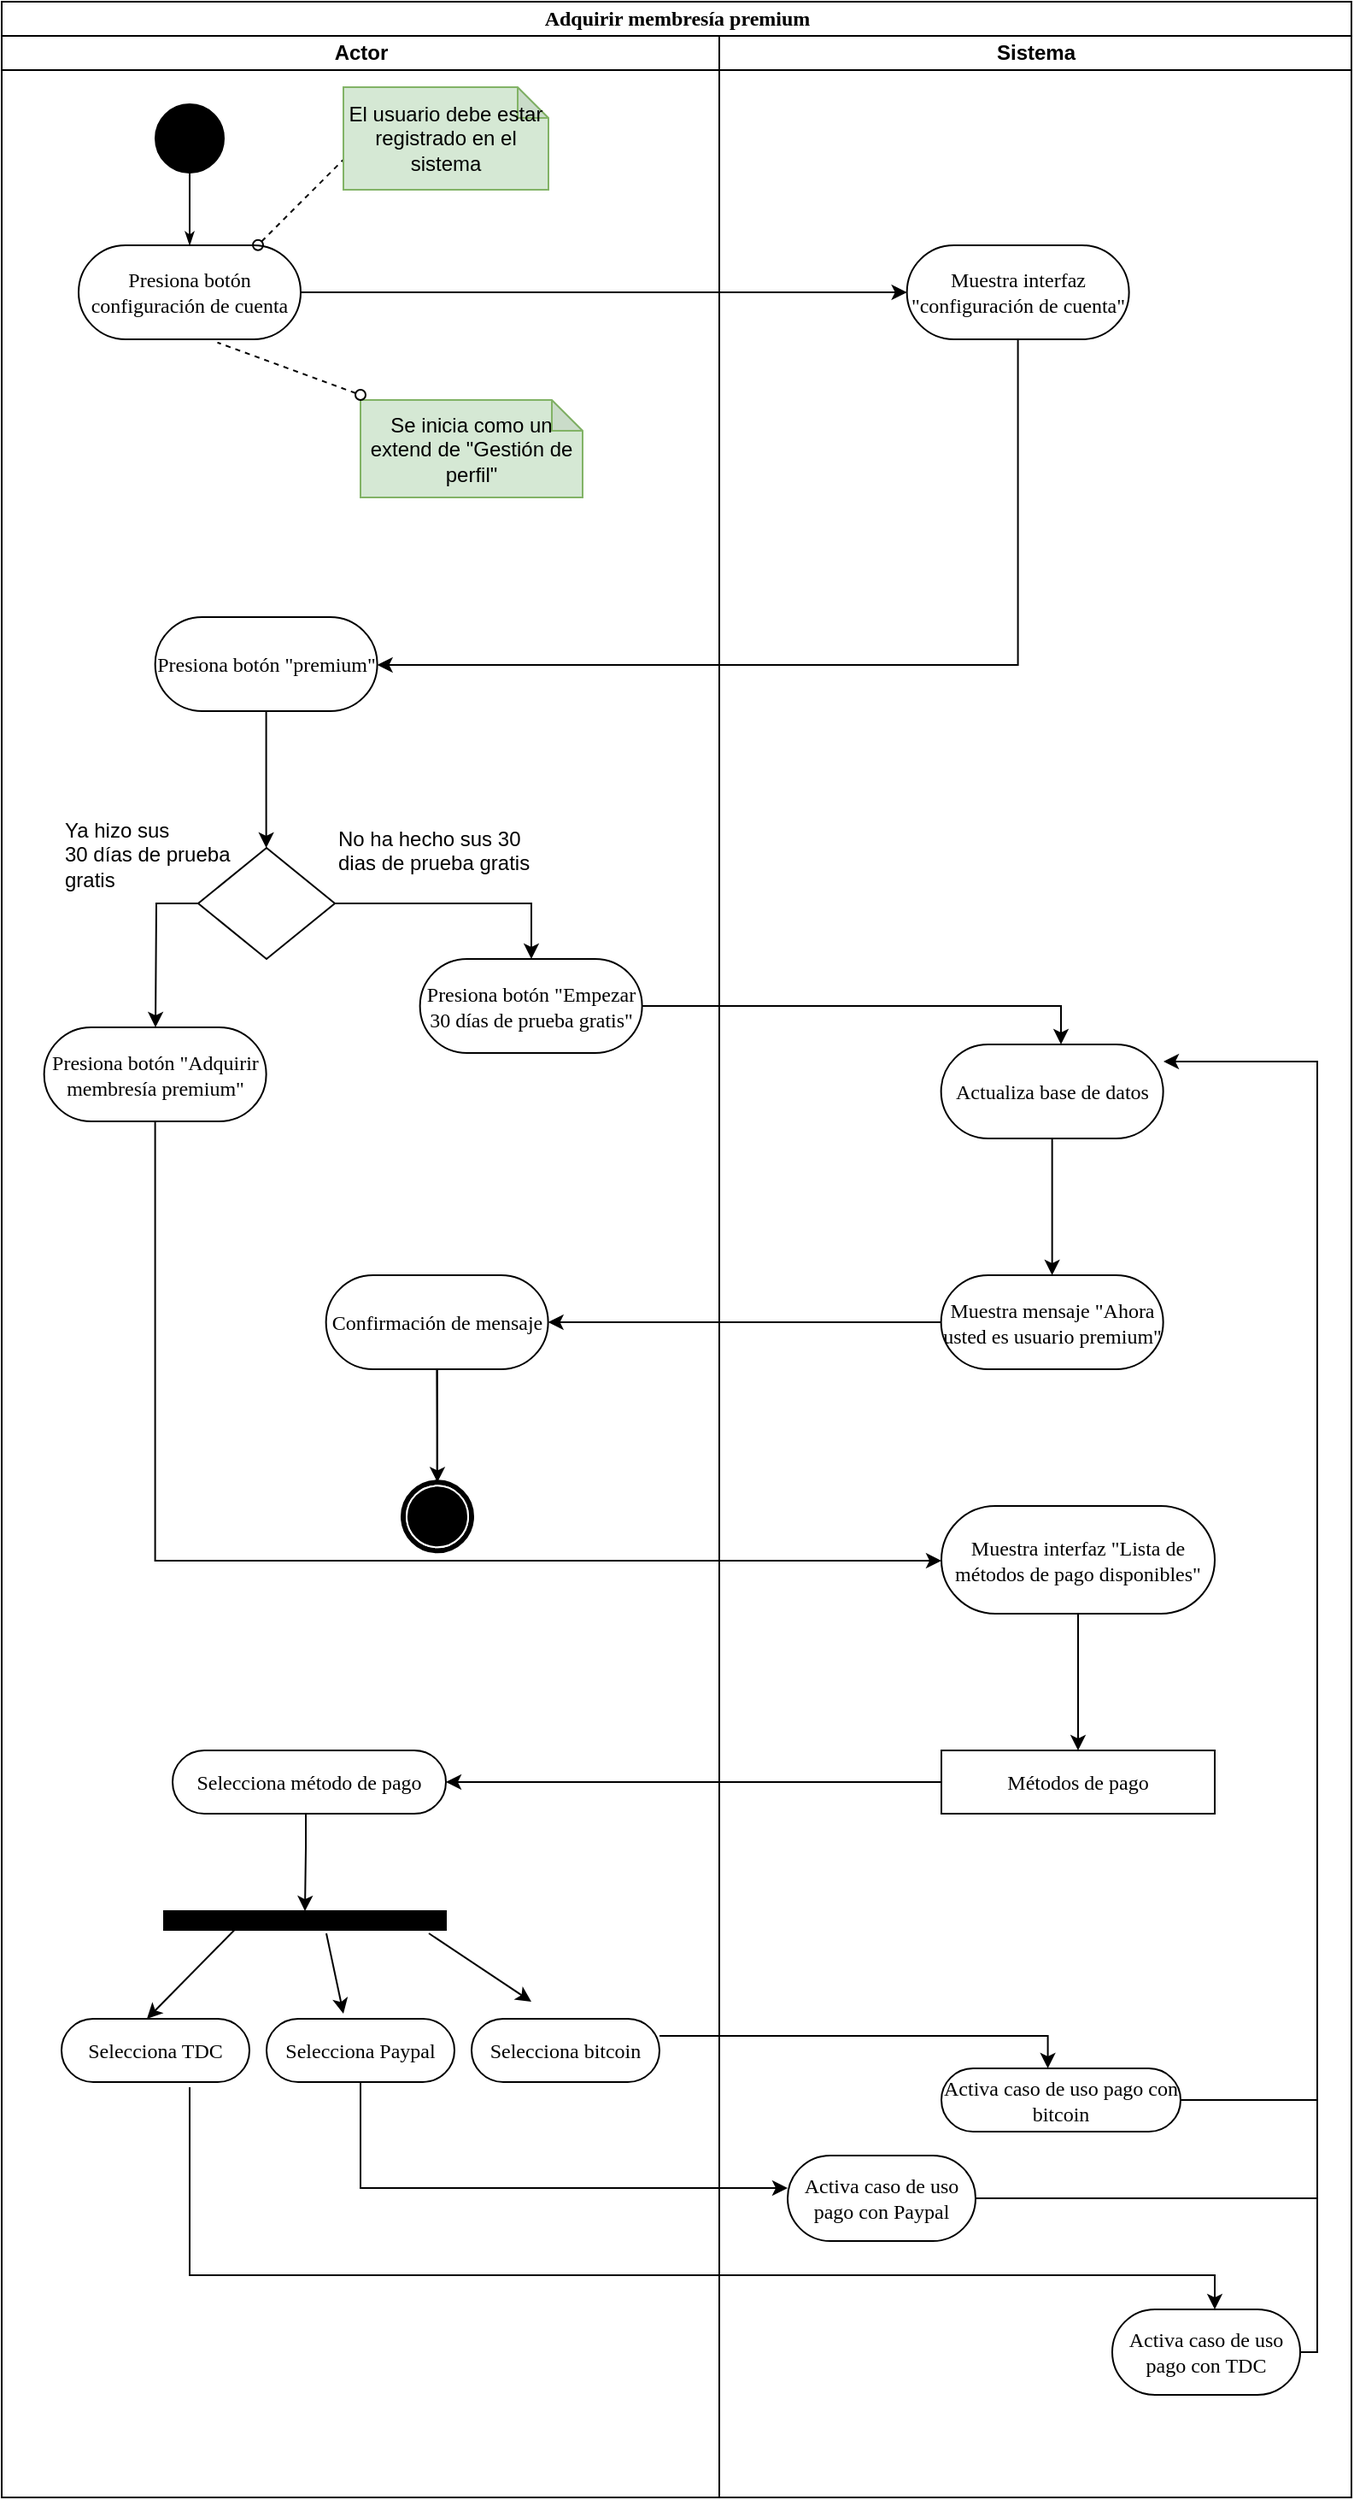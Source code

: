 <mxfile version="10.8.0" type="github"><diagram name="Page-1" id="0783ab3e-0a74-02c8-0abd-f7b4e66b4bec"><mxGraphModel dx="680" dy="396" grid="1" gridSize="10" guides="1" tooltips="1" connect="1" arrows="1" fold="1" page="1" pageScale="1" pageWidth="850" pageHeight="1100" background="#ffffff" math="0" shadow="0"><root><mxCell id="0"/><mxCell id="1" parent="0"/><mxCell id="1c1d494c118603dd-1" value="Adquirir membresía premium" style="swimlane;html=1;childLayout=stackLayout;startSize=20;rounded=0;shadow=0;comic=0;labelBackgroundColor=none;strokeColor=#000000;strokeWidth=1;fillColor=#ffffff;fontFamily=Verdana;fontSize=12;fontColor=#000000;align=center;" parent="1" vertex="1"><mxGeometry x="40" y="20" width="790" height="1460" as="geometry"/></mxCell><mxCell id="1c1d494c118603dd-2" value="Actor" style="swimlane;html=1;startSize=20;" parent="1c1d494c118603dd-1" vertex="1"><mxGeometry y="20" width="420" height="1440" as="geometry"/></mxCell><mxCell id="fCNWKD1ni_NbFN6K6pxx-13" value="" style="edgeStyle=orthogonalEdgeStyle;rounded=0;orthogonalLoop=1;jettySize=auto;html=1;" edge="1" parent="1c1d494c118603dd-2" source="fCNWKD1ni_NbFN6K6pxx-10"><mxGeometry relative="1" as="geometry"><mxPoint x="154.818" y="475" as="targetPoint"/></mxGeometry></mxCell><mxCell id="fCNWKD1ni_NbFN6K6pxx-10" value="Presiona botón &quot;premium&quot;" style="rounded=1;whiteSpace=wrap;html=1;shadow=0;comic=0;labelBackgroundColor=none;strokeColor=#000000;strokeWidth=1;fillColor=#ffffff;fontFamily=Verdana;fontSize=12;fontColor=#000000;align=center;arcSize=50;" vertex="1" parent="1c1d494c118603dd-2"><mxGeometry x="89.818" y="340" width="130" height="55" as="geometry"/></mxCell><mxCell id="fCNWKD1ni_NbFN6K6pxx-16" value="" style="edgeStyle=orthogonalEdgeStyle;rounded=0;orthogonalLoop=1;jettySize=auto;html=1;" edge="1" parent="1c1d494c118603dd-2" source="fCNWKD1ni_NbFN6K6pxx-14"><mxGeometry relative="1" as="geometry"><mxPoint x="90" y="580" as="targetPoint"/></mxGeometry></mxCell><mxCell id="fCNWKD1ni_NbFN6K6pxx-19" value="" style="edgeStyle=orthogonalEdgeStyle;rounded=0;orthogonalLoop=1;jettySize=auto;html=1;" edge="1" parent="1c1d494c118603dd-2" source="fCNWKD1ni_NbFN6K6pxx-14"><mxGeometry relative="1" as="geometry"><mxPoint x="310" y="540" as="targetPoint"/><Array as="points"><mxPoint x="310" y="508"/></Array></mxGeometry></mxCell><mxCell id="fCNWKD1ni_NbFN6K6pxx-14" value="" style="rhombus;whiteSpace=wrap;html=1;" vertex="1" parent="1c1d494c118603dd-2"><mxGeometry x="115" y="475" width="80" height="65" as="geometry"/></mxCell><mxCell id="fCNWKD1ni_NbFN6K6pxx-20" value="No ha hecho sus 30&lt;br&gt;dias de prueba gratis&lt;br&gt;" style="text;html=1;resizable=0;points=[];autosize=1;align=left;verticalAlign=top;spacingTop=-4;" vertex="1" parent="1c1d494c118603dd-2"><mxGeometry x="195" y="460" width="130" height="30" as="geometry"/></mxCell><mxCell id="fCNWKD1ni_NbFN6K6pxx-21" value="Presiona botón &quot;Empezar 30 días de prueba gratis&quot;" style="rounded=1;whiteSpace=wrap;html=1;shadow=0;comic=0;labelBackgroundColor=none;strokeColor=#000000;strokeWidth=1;fillColor=#ffffff;fontFamily=Verdana;fontSize=12;fontColor=#000000;align=center;arcSize=50;" vertex="1" parent="1c1d494c118603dd-2"><mxGeometry x="244.818" y="540" width="130" height="55" as="geometry"/></mxCell><mxCell id="fCNWKD1ni_NbFN6K6pxx-68" value="" style="edgeStyle=orthogonalEdgeStyle;rounded=0;orthogonalLoop=1;jettySize=auto;html=1;endArrow=classic;endFill=1;" edge="1" parent="1c1d494c118603dd-2" source="fCNWKD1ni_NbFN6K6pxx-27"><mxGeometry relative="1" as="geometry"><mxPoint x="254.818" y="860" as="targetPoint"/></mxGeometry></mxCell><mxCell id="fCNWKD1ni_NbFN6K6pxx-27" value="Confirmación de mensaje" style="rounded=1;whiteSpace=wrap;html=1;shadow=0;comic=0;labelBackgroundColor=none;strokeColor=#000000;strokeWidth=1;fillColor=#ffffff;fontFamily=Verdana;fontSize=12;fontColor=#000000;align=center;arcSize=50;" vertex="1" parent="1c1d494c118603dd-2"><mxGeometry x="189.818" y="725" width="130" height="55" as="geometry"/></mxCell><mxCell id="fCNWKD1ni_NbFN6K6pxx-30" value="Presiona botón &quot;Adquirir membresía premium&quot;" style="rounded=1;whiteSpace=wrap;html=1;shadow=0;comic=0;labelBackgroundColor=none;strokeColor=#000000;strokeWidth=1;fillColor=#ffffff;fontFamily=Verdana;fontSize=12;fontColor=#000000;align=center;arcSize=50;" vertex="1" parent="1c1d494c118603dd-2"><mxGeometry x="24.818" y="580" width="130" height="55" as="geometry"/></mxCell><mxCell id="fCNWKD1ni_NbFN6K6pxx-38" value="" style="edgeStyle=orthogonalEdgeStyle;rounded=0;orthogonalLoop=1;jettySize=auto;html=1;entryX=0.5;entryY=0;entryDx=0;entryDy=0;" edge="1" parent="1c1d494c118603dd-2" source="fCNWKD1ni_NbFN6K6pxx-35" target="fCNWKD1ni_NbFN6K6pxx-39"><mxGeometry relative="1" as="geometry"><mxPoint x="180" y="1090" as="targetPoint"/><Array as="points"><mxPoint x="178" y="1060"/><mxPoint x="178" y="1060"/></Array></mxGeometry></mxCell><mxCell id="fCNWKD1ni_NbFN6K6pxx-35" value="Selecciona método de pago" style="rounded=1;whiteSpace=wrap;html=1;shadow=0;comic=0;labelBackgroundColor=none;strokeColor=#000000;strokeWidth=1;fillColor=#ffffff;fontFamily=Verdana;fontSize=12;fontColor=#000000;align=center;arcSize=50;" vertex="1" parent="1c1d494c118603dd-2"><mxGeometry x="100" y="1003" width="160" height="37" as="geometry"/></mxCell><mxCell id="fCNWKD1ni_NbFN6K6pxx-39" value="" style="whiteSpace=wrap;html=1;rounded=0;fillColor=#000000;" vertex="1" parent="1c1d494c118603dd-2"><mxGeometry x="95" y="1097" width="165" height="11" as="geometry"/></mxCell><mxCell id="fCNWKD1ni_NbFN6K6pxx-43" value="Selecciona TDC" style="rounded=1;whiteSpace=wrap;html=1;shadow=0;comic=0;labelBackgroundColor=none;strokeColor=#000000;strokeWidth=1;fillColor=#ffffff;fontFamily=Verdana;fontSize=12;fontColor=#000000;align=center;arcSize=50;" vertex="1" parent="1c1d494c118603dd-2"><mxGeometry x="35" y="1160" width="110" height="37" as="geometry"/></mxCell><mxCell id="fCNWKD1ni_NbFN6K6pxx-45" value="Selecciona Paypal" style="rounded=1;whiteSpace=wrap;html=1;shadow=0;comic=0;labelBackgroundColor=none;strokeColor=#000000;strokeWidth=1;fillColor=#ffffff;fontFamily=Verdana;fontSize=12;fontColor=#000000;align=center;arcSize=50;" vertex="1" parent="1c1d494c118603dd-2"><mxGeometry x="155" y="1160" width="110" height="37" as="geometry"/></mxCell><mxCell id="fCNWKD1ni_NbFN6K6pxx-49" value="Selecciona bitcoin" style="rounded=1;whiteSpace=wrap;html=1;shadow=0;comic=0;labelBackgroundColor=none;strokeColor=#000000;strokeWidth=1;fillColor=#ffffff;fontFamily=Verdana;fontSize=12;fontColor=#000000;align=center;arcSize=50;" vertex="1" parent="1c1d494c118603dd-2"><mxGeometry x="275" y="1160" width="110" height="37" as="geometry"/></mxCell><mxCell id="fCNWKD1ni_NbFN6K6pxx-55" value="" style="edgeStyle=orthogonalEdgeStyle;rounded=0;orthogonalLoop=1;jettySize=auto;html=1;" edge="1" parent="1c1d494c118603dd-2"><mxGeometry relative="1" as="geometry"><mxPoint x="110" y="1200" as="sourcePoint"/><mxPoint x="710" y="1330" as="targetPoint"/><Array as="points"><mxPoint x="110" y="1310"/><mxPoint x="710" y="1310"/></Array></mxGeometry></mxCell><mxCell id="fCNWKD1ni_NbFN6K6pxx-70" value="" style="edgeStyle=orthogonalEdgeStyle;rounded=0;orthogonalLoop=1;jettySize=auto;html=1;startArrow=classic;startFill=1;endArrow=none;endFill=0;" edge="1" parent="1c1d494c118603dd-2" source="fCNWKD1ni_NbFN6K6pxx-69" target="fCNWKD1ni_NbFN6K6pxx-27"><mxGeometry relative="1" as="geometry"/></mxCell><mxCell id="fCNWKD1ni_NbFN6K6pxx-69" value="" style="shape=mxgraph.bpmn.shape;html=1;verticalLabelPosition=bottom;labelBackgroundColor=#ffffff;verticalAlign=top;perimeter=ellipsePerimeter;outline=end;symbol=terminate;rounded=0;shadow=0;comic=0;strokeColor=#000000;strokeWidth=1;fillColor=#ffffff;fontFamily=Verdana;fontSize=12;fontColor=#000000;align=center;" vertex="1" parent="1c1d494c118603dd-2"><mxGeometry x="235" y="846.182" width="40" height="40" as="geometry"/></mxCell><mxCell id="1c1d494c118603dd-4" value="Sistema" style="swimlane;html=1;startSize=20;" parent="1c1d494c118603dd-1" vertex="1"><mxGeometry x="420" y="20" width="370" height="1440" as="geometry"/></mxCell><mxCell id="fCNWKD1ni_NbFN6K6pxx-23" value="" style="edgeStyle=orthogonalEdgeStyle;rounded=0;orthogonalLoop=1;jettySize=auto;html=1;exitX=1;exitY=0.5;exitDx=0;exitDy=0;" edge="1" parent="1c1d494c118603dd-4" source="fCNWKD1ni_NbFN6K6pxx-21"><mxGeometry relative="1" as="geometry"><mxPoint y="566.818" as="sourcePoint"/><mxPoint x="200" y="590" as="targetPoint"/><Array as="points"><mxPoint x="200" y="568"/></Array></mxGeometry></mxCell><mxCell id="fCNWKD1ni_NbFN6K6pxx-26" value="" style="edgeStyle=orthogonalEdgeStyle;rounded=0;orthogonalLoop=1;jettySize=auto;html=1;" edge="1" parent="1c1d494c118603dd-4" source="fCNWKD1ni_NbFN6K6pxx-24" target="fCNWKD1ni_NbFN6K6pxx-25"><mxGeometry relative="1" as="geometry"/></mxCell><mxCell id="fCNWKD1ni_NbFN6K6pxx-24" value="Actualiza base de datos" style="rounded=1;whiteSpace=wrap;html=1;shadow=0;comic=0;labelBackgroundColor=none;strokeColor=#000000;strokeWidth=1;fillColor=#ffffff;fontFamily=Verdana;fontSize=12;fontColor=#000000;align=center;arcSize=50;" vertex="1" parent="1c1d494c118603dd-4"><mxGeometry x="129.818" y="590" width="130" height="55" as="geometry"/></mxCell><mxCell id="fCNWKD1ni_NbFN6K6pxx-25" value="Muestra mensaje &quot;Ahora usted es usuario premium&quot;" style="rounded=1;whiteSpace=wrap;html=1;shadow=0;comic=0;labelBackgroundColor=none;strokeColor=#000000;strokeWidth=1;fillColor=#ffffff;fontFamily=Verdana;fontSize=12;fontColor=#000000;align=center;arcSize=50;" vertex="1" parent="1c1d494c118603dd-4"><mxGeometry x="129.818" y="725" width="130" height="55" as="geometry"/></mxCell><mxCell id="fCNWKD1ni_NbFN6K6pxx-34" value="" style="edgeStyle=orthogonalEdgeStyle;rounded=0;orthogonalLoop=1;jettySize=auto;html=1;" edge="1" parent="1c1d494c118603dd-4" source="fCNWKD1ni_NbFN6K6pxx-31" target="fCNWKD1ni_NbFN6K6pxx-33"><mxGeometry relative="1" as="geometry"/></mxCell><mxCell id="fCNWKD1ni_NbFN6K6pxx-31" value="Muestra interfaz &quot;Lista de métodos de pago disponibles&quot;" style="rounded=1;whiteSpace=wrap;html=1;shadow=0;comic=0;labelBackgroundColor=none;strokeColor=#000000;strokeWidth=1;fillColor=#ffffff;fontFamily=Verdana;fontSize=12;fontColor=#000000;align=center;arcSize=50;" vertex="1" parent="1c1d494c118603dd-4"><mxGeometry x="130" y="860" width="160" height="63" as="geometry"/></mxCell><mxCell id="fCNWKD1ni_NbFN6K6pxx-33" value="Métodos de pago" style="rounded=0;whiteSpace=wrap;html=1;shadow=0;comic=0;labelBackgroundColor=none;strokeColor=#000000;strokeWidth=1;fillColor=#ffffff;fontFamily=Verdana;fontSize=12;fontColor=#000000;align=center;arcSize=50;" vertex="1" parent="1c1d494c118603dd-4"><mxGeometry x="130" y="1003" width="160" height="37" as="geometry"/></mxCell><mxCell id="fCNWKD1ni_NbFN6K6pxx-64" value="" style="edgeStyle=orthogonalEdgeStyle;rounded=0;orthogonalLoop=1;jettySize=auto;html=1;endArrow=none;endFill=0;" edge="1" parent="1c1d494c118603dd-4" source="fCNWKD1ni_NbFN6K6pxx-52"><mxGeometry relative="1" as="geometry"><mxPoint x="350" y="1207.5" as="targetPoint"/></mxGeometry></mxCell><mxCell id="fCNWKD1ni_NbFN6K6pxx-52" value="Activa caso de uso pago con bitcoin" style="rounded=1;whiteSpace=wrap;html=1;shadow=0;comic=0;labelBackgroundColor=none;strokeColor=#000000;strokeWidth=1;fillColor=#ffffff;fontFamily=Verdana;fontSize=12;fontColor=#000000;align=center;arcSize=50;" vertex="1" parent="1c1d494c118603dd-4"><mxGeometry x="130" y="1189" width="140" height="37" as="geometry"/></mxCell><mxCell id="fCNWKD1ni_NbFN6K6pxx-66" value="" style="edgeStyle=orthogonalEdgeStyle;rounded=0;orthogonalLoop=1;jettySize=auto;html=1;endArrow=none;endFill=0;" edge="1" parent="1c1d494c118603dd-4" source="fCNWKD1ni_NbFN6K6pxx-53"><mxGeometry relative="1" as="geometry"><mxPoint x="350" y="1265" as="targetPoint"/></mxGeometry></mxCell><mxCell id="fCNWKD1ni_NbFN6K6pxx-53" value="Activa caso de uso pago con Paypal" style="rounded=1;whiteSpace=wrap;html=1;shadow=0;comic=0;labelBackgroundColor=none;strokeColor=#000000;strokeWidth=1;fillColor=#ffffff;fontFamily=Verdana;fontSize=12;fontColor=#000000;align=center;arcSize=50;" vertex="1" parent="1c1d494c118603dd-4"><mxGeometry x="40" y="1240" width="110" height="50" as="geometry"/></mxCell><mxCell id="fCNWKD1ni_NbFN6K6pxx-58" value="" style="edgeStyle=orthogonalEdgeStyle;rounded=0;orthogonalLoop=1;jettySize=auto;html=1;" edge="1" parent="1c1d494c118603dd-4" source="fCNWKD1ni_NbFN6K6pxx-56"><mxGeometry relative="1" as="geometry"><mxPoint x="260" y="600" as="targetPoint"/><Array as="points"><mxPoint x="350" y="1355"/><mxPoint x="350" y="600"/></Array></mxGeometry></mxCell><mxCell id="fCNWKD1ni_NbFN6K6pxx-56" value="Activa caso de uso pago con TDC" style="rounded=1;whiteSpace=wrap;html=1;shadow=0;comic=0;labelBackgroundColor=none;strokeColor=#000000;strokeWidth=1;fillColor=#ffffff;fontFamily=Verdana;fontSize=12;fontColor=#000000;align=center;arcSize=50;" vertex="1" parent="1c1d494c118603dd-4"><mxGeometry x="230" y="1330" width="110" height="50" as="geometry"/></mxCell><mxCell id="fCNWKD1ni_NbFN6K6pxx-28" value="" style="edgeStyle=orthogonalEdgeStyle;rounded=0;orthogonalLoop=1;jettySize=auto;html=1;" edge="1" parent="1c1d494c118603dd-1" source="fCNWKD1ni_NbFN6K6pxx-25" target="fCNWKD1ni_NbFN6K6pxx-27"><mxGeometry relative="1" as="geometry"/></mxCell><mxCell id="fCNWKD1ni_NbFN6K6pxx-32" value="" style="edgeStyle=orthogonalEdgeStyle;rounded=0;orthogonalLoop=1;jettySize=auto;html=1;" edge="1" parent="1c1d494c118603dd-1" source="fCNWKD1ni_NbFN6K6pxx-30" target="fCNWKD1ni_NbFN6K6pxx-31"><mxGeometry relative="1" as="geometry"><Array as="points"><mxPoint x="90" y="912"/></Array></mxGeometry></mxCell><mxCell id="fCNWKD1ni_NbFN6K6pxx-36" value="" style="edgeStyle=orthogonalEdgeStyle;rounded=0;orthogonalLoop=1;jettySize=auto;html=1;" edge="1" parent="1c1d494c118603dd-1" source="fCNWKD1ni_NbFN6K6pxx-33" target="fCNWKD1ni_NbFN6K6pxx-35"><mxGeometry relative="1" as="geometry"/></mxCell><mxCell id="fCNWKD1ni_NbFN6K6pxx-51" value="" style="edgeStyle=orthogonalEdgeStyle;rounded=0;orthogonalLoop=1;jettySize=auto;html=1;entryX=0.445;entryY=-0.001;entryDx=0;entryDy=0;entryPerimeter=0;" edge="1" parent="1c1d494c118603dd-1" source="fCNWKD1ni_NbFN6K6pxx-49" target="fCNWKD1ni_NbFN6K6pxx-52"><mxGeometry relative="1" as="geometry"><mxPoint x="385" y="1198.727" as="sourcePoint"/><mxPoint x="600" y="1199" as="targetPoint"/><Array as="points"><mxPoint x="612" y="1190"/></Array></mxGeometry></mxCell><mxCell id="fCNWKD1ni_NbFN6K6pxx-54" value="" style="edgeStyle=orthogonalEdgeStyle;rounded=0;orthogonalLoop=1;jettySize=auto;html=1;" edge="1" parent="1c1d494c118603dd-1" source="fCNWKD1ni_NbFN6K6pxx-45" target="fCNWKD1ni_NbFN6K6pxx-53"><mxGeometry relative="1" as="geometry"><Array as="points"><mxPoint x="210" y="1279"/></Array></mxGeometry></mxCell><mxCell id="fCNWKD1ni_NbFN6K6pxx-1" value="" style="ellipse;whiteSpace=wrap;html=1;rounded=0;shadow=0;comic=0;labelBackgroundColor=none;strokeColor=#000000;strokeWidth=1;fillColor=#000000;fontFamily=Verdana;fontSize=12;fontColor=#000000;align=center;" vertex="1" parent="1"><mxGeometry x="130" y="80" width="40" height="40" as="geometry"/></mxCell><mxCell id="fCNWKD1ni_NbFN6K6pxx-2" value="Presiona botón configuración de cuenta" style="rounded=1;whiteSpace=wrap;html=1;shadow=0;comic=0;labelBackgroundColor=none;strokeColor=#000000;strokeWidth=1;fillColor=#ffffff;fontFamily=Verdana;fontSize=12;fontColor=#000000;align=center;arcSize=50;" vertex="1" parent="1"><mxGeometry x="85" y="162.5" width="130" height="55" as="geometry"/></mxCell><mxCell id="fCNWKD1ni_NbFN6K6pxx-3" style="edgeStyle=orthogonalEdgeStyle;rounded=0;html=1;labelBackgroundColor=none;startArrow=none;startFill=0;startSize=5;endArrow=classicThin;endFill=1;endSize=5;jettySize=auto;orthogonalLoop=1;strokeColor=#000000;strokeWidth=1;fontFamily=Verdana;fontSize=12;fontColor=#000000;" edge="1" parent="1" source="fCNWKD1ni_NbFN6K6pxx-1" target="fCNWKD1ni_NbFN6K6pxx-2"><mxGeometry relative="1" as="geometry"/></mxCell><mxCell id="fCNWKD1ni_NbFN6K6pxx-4" value="" style="endArrow=none;dashed=1;html=1;startArrow=oval;startFill=0;" edge="1" parent="1"><mxGeometry width="50" height="50" relative="1" as="geometry"><mxPoint x="190" y="162.364" as="sourcePoint"/><mxPoint x="240" y="112.364" as="targetPoint"/></mxGeometry></mxCell><mxCell id="fCNWKD1ni_NbFN6K6pxx-5" value="El usuario debe estar registrado en el sistema" style="shape=note;whiteSpace=wrap;html=1;backgroundOutline=1;darkOpacity=0.05;size=18;fillColor=#d5e8d4;strokeColor=#82b366;" vertex="1" parent="1"><mxGeometry x="240" y="70" width="120" height="60" as="geometry"/></mxCell><mxCell id="fCNWKD1ni_NbFN6K6pxx-6" value="Se inicia como un extend de &quot;Gestión de perfil&quot;" style="shape=note;whiteSpace=wrap;html=1;backgroundOutline=1;darkOpacity=0.05;size=18;fillColor=#d5e8d4;strokeColor=#82b366;" vertex="1" parent="1"><mxGeometry x="250" y="253" width="130" height="57" as="geometry"/></mxCell><mxCell id="fCNWKD1ni_NbFN6K6pxx-11" value="" style="edgeStyle=orthogonalEdgeStyle;rounded=0;orthogonalLoop=1;jettySize=auto;html=1;" edge="1" parent="1" source="fCNWKD1ni_NbFN6K6pxx-7" target="fCNWKD1ni_NbFN6K6pxx-10"><mxGeometry relative="1" as="geometry"><Array as="points"><mxPoint x="635" y="408"/></Array></mxGeometry></mxCell><mxCell id="fCNWKD1ni_NbFN6K6pxx-7" value="Muestra interfaz &quot;configuración de cuenta&quot;" style="rounded=1;whiteSpace=wrap;html=1;shadow=0;comic=0;labelBackgroundColor=none;strokeColor=#000000;strokeWidth=1;fillColor=#ffffff;fontFamily=Verdana;fontSize=12;fontColor=#000000;align=center;arcSize=50;" vertex="1" parent="1"><mxGeometry x="569.818" y="162.5" width="130" height="55" as="geometry"/></mxCell><mxCell id="fCNWKD1ni_NbFN6K6pxx-8" value="" style="edgeStyle=orthogonalEdgeStyle;rounded=0;orthogonalLoop=1;jettySize=auto;html=1;" edge="1" parent="1" source="fCNWKD1ni_NbFN6K6pxx-2" target="fCNWKD1ni_NbFN6K6pxx-7"><mxGeometry relative="1" as="geometry"/></mxCell><mxCell id="fCNWKD1ni_NbFN6K6pxx-9" value="" style="endArrow=none;dashed=1;html=1;startArrow=oval;startFill=0;entryX=0.625;entryY=1.034;entryDx=0;entryDy=0;entryPerimeter=0;" edge="1" parent="1" target="fCNWKD1ni_NbFN6K6pxx-2"><mxGeometry width="50" height="50" relative="1" as="geometry"><mxPoint x="250" y="250" as="sourcePoint"/><mxPoint x="250" y="122.364" as="targetPoint"/><Array as="points"/></mxGeometry></mxCell><mxCell id="fCNWKD1ni_NbFN6K6pxx-17" value="Ya hizo sus&lt;br&gt;30 días de prueba&lt;br&gt;gratis&lt;br&gt;" style="text;html=1;resizable=0;points=[];autosize=1;align=left;verticalAlign=top;spacingTop=-4;" vertex="1" parent="1"><mxGeometry x="75" y="495" width="110" height="40" as="geometry"/></mxCell><mxCell id="fCNWKD1ni_NbFN6K6pxx-42" value="" style="endArrow=classic;html=1;exitX=0.25;exitY=1;exitDx=0;exitDy=0;" edge="1" parent="1" source="fCNWKD1ni_NbFN6K6pxx-39"><mxGeometry width="50" height="50" relative="1" as="geometry"><mxPoint x="15" y="1340" as="sourcePoint"/><mxPoint x="125" y="1200" as="targetPoint"/></mxGeometry></mxCell><mxCell id="fCNWKD1ni_NbFN6K6pxx-44" value="" style="endArrow=classic;html=1;" edge="1" parent="1"><mxGeometry width="50" height="50" relative="1" as="geometry"><mxPoint x="230" y="1150" as="sourcePoint"/><mxPoint x="240" y="1197" as="targetPoint"/><Array as="points"/></mxGeometry></mxCell><mxCell id="fCNWKD1ni_NbFN6K6pxx-48" value="" style="endArrow=classic;html=1;" edge="1" parent="1"><mxGeometry width="50" height="50" relative="1" as="geometry"><mxPoint x="290" y="1150" as="sourcePoint"/><mxPoint x="350" y="1190" as="targetPoint"/></mxGeometry></mxCell></root></mxGraphModel></diagram></mxfile>